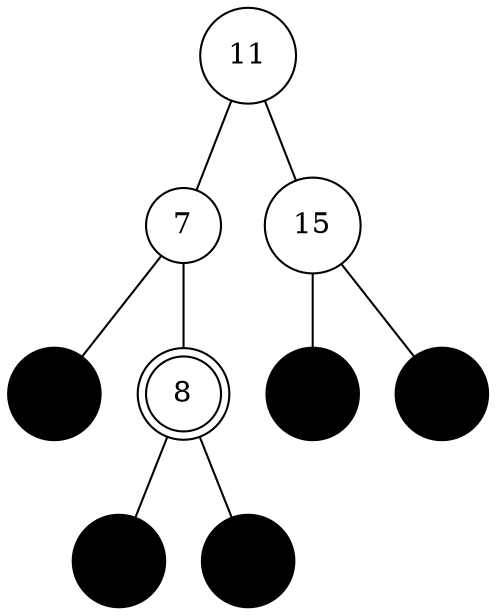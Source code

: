 		graph g{
			node[ordering=out];
			11[shape=circle];
			7[shape=circle];
			15[shape=circle];
			8[shape=doublecircle];
			node[shape=circle,color=black,style=filled,fillcolor=black];
			e1;
			e2;
			e3;
			e4;
			e5;
			11--7;
			11--15;
			7--e5;
			7--8;
			8--e1;
			8--e2;
			15--e3;
			15--e4;
			
		}